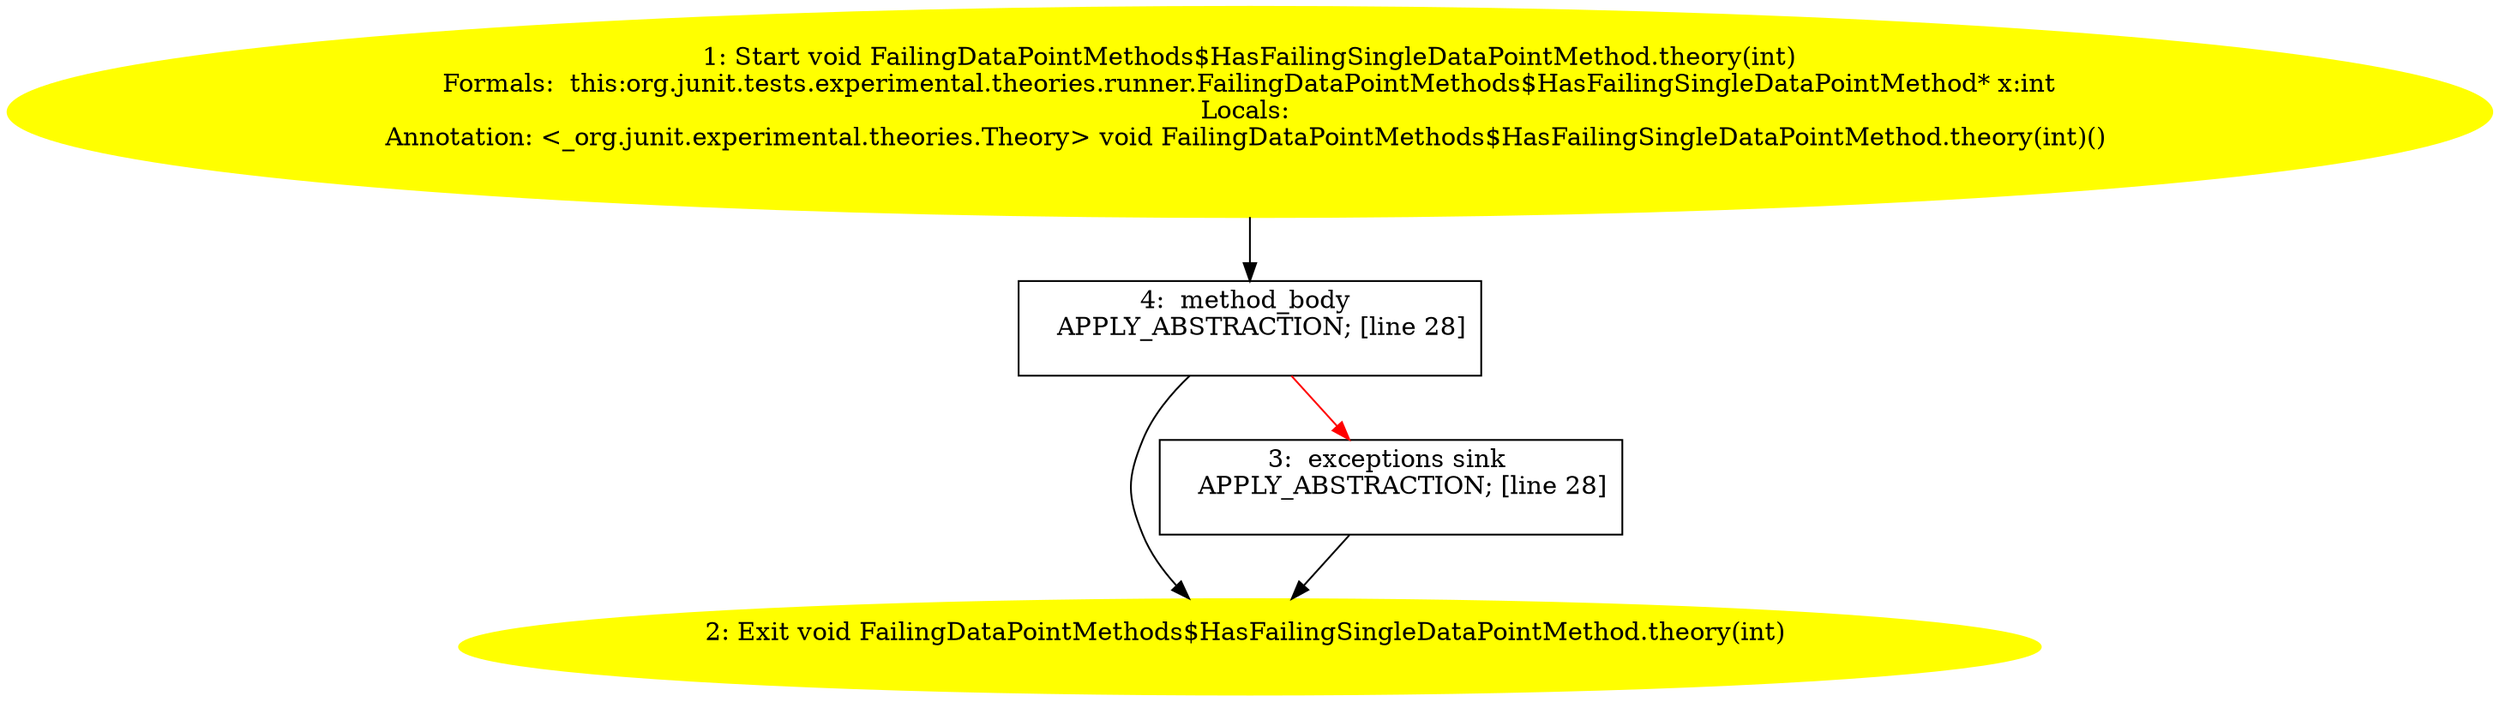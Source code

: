 /* @generated */
digraph cfg {
"org.junit.tests.experimental.theories.runner.FailingDataPointMethods$HasFailingSingleDataPointMethod.95e43021688d1c95ddbc8a4b8a8b3cdb_1" [label="1: Start void FailingDataPointMethods$HasFailingSingleDataPointMethod.theory(int)\nFormals:  this:org.junit.tests.experimental.theories.runner.FailingDataPointMethods$HasFailingSingleDataPointMethod* x:int\nLocals: \nAnnotation: <_org.junit.experimental.theories.Theory> void FailingDataPointMethods$HasFailingSingleDataPointMethod.theory(int)() \n  " color=yellow style=filled]
	

	 "org.junit.tests.experimental.theories.runner.FailingDataPointMethods$HasFailingSingleDataPointMethod.95e43021688d1c95ddbc8a4b8a8b3cdb_1" -> "org.junit.tests.experimental.theories.runner.FailingDataPointMethods$HasFailingSingleDataPointMethod.95e43021688d1c95ddbc8a4b8a8b3cdb_4" ;
"org.junit.tests.experimental.theories.runner.FailingDataPointMethods$HasFailingSingleDataPointMethod.95e43021688d1c95ddbc8a4b8a8b3cdb_2" [label="2: Exit void FailingDataPointMethods$HasFailingSingleDataPointMethod.theory(int) \n  " color=yellow style=filled]
	

"org.junit.tests.experimental.theories.runner.FailingDataPointMethods$HasFailingSingleDataPointMethod.95e43021688d1c95ddbc8a4b8a8b3cdb_3" [label="3:  exceptions sink \n   APPLY_ABSTRACTION; [line 28]\n " shape="box"]
	

	 "org.junit.tests.experimental.theories.runner.FailingDataPointMethods$HasFailingSingleDataPointMethod.95e43021688d1c95ddbc8a4b8a8b3cdb_3" -> "org.junit.tests.experimental.theories.runner.FailingDataPointMethods$HasFailingSingleDataPointMethod.95e43021688d1c95ddbc8a4b8a8b3cdb_2" ;
"org.junit.tests.experimental.theories.runner.FailingDataPointMethods$HasFailingSingleDataPointMethod.95e43021688d1c95ddbc8a4b8a8b3cdb_4" [label="4:  method_body \n   APPLY_ABSTRACTION; [line 28]\n " shape="box"]
	

	 "org.junit.tests.experimental.theories.runner.FailingDataPointMethods$HasFailingSingleDataPointMethod.95e43021688d1c95ddbc8a4b8a8b3cdb_4" -> "org.junit.tests.experimental.theories.runner.FailingDataPointMethods$HasFailingSingleDataPointMethod.95e43021688d1c95ddbc8a4b8a8b3cdb_2" ;
	 "org.junit.tests.experimental.theories.runner.FailingDataPointMethods$HasFailingSingleDataPointMethod.95e43021688d1c95ddbc8a4b8a8b3cdb_4" -> "org.junit.tests.experimental.theories.runner.FailingDataPointMethods$HasFailingSingleDataPointMethod.95e43021688d1c95ddbc8a4b8a8b3cdb_3" [color="red" ];
}
